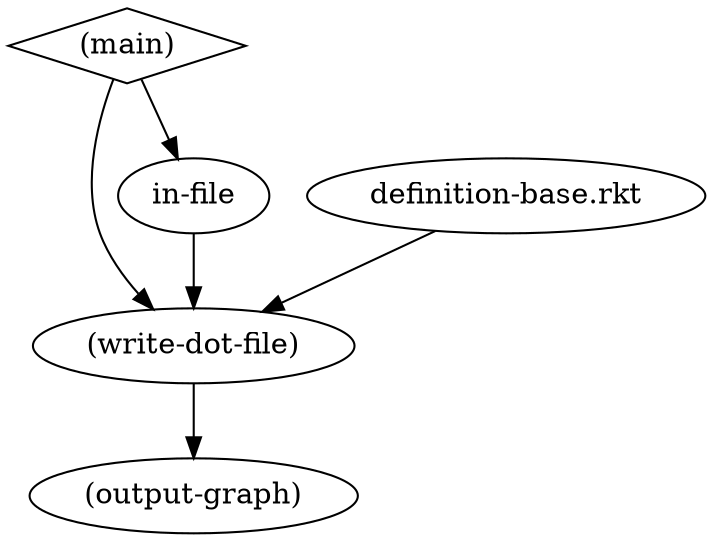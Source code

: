 digraph G {
	"(main)" [shape=diamond];
	"(main)" -> "(write-dot-file)" -> "(output-graph)";
	"definition-base.rkt" -> "(write-dot-file)";
	"(main)" -> "in-file" -> "(write-dot-file)";
}
